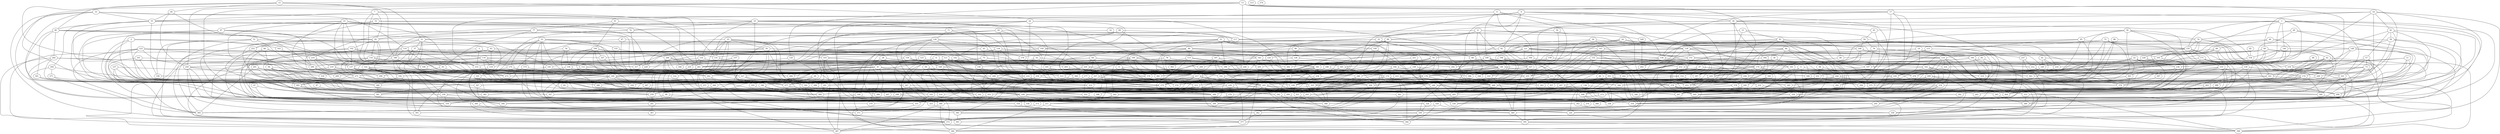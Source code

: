 strict graph "gnp_random_graph(400,0.015)" {
0;
1;
2;
3;
4;
5;
6;
7;
8;
9;
10;
11;
12;
13;
14;
15;
16;
17;
18;
19;
20;
21;
22;
23;
24;
25;
26;
27;
28;
29;
30;
31;
32;
33;
34;
35;
36;
37;
38;
39;
40;
41;
42;
43;
44;
45;
46;
47;
48;
49;
50;
51;
52;
53;
54;
55;
56;
57;
58;
59;
60;
61;
62;
63;
64;
65;
66;
67;
68;
69;
70;
71;
72;
73;
74;
75;
76;
77;
78;
79;
80;
81;
82;
83;
84;
85;
86;
87;
88;
89;
90;
91;
92;
93;
94;
95;
96;
97;
98;
99;
100;
101;
102;
103;
104;
105;
106;
107;
108;
109;
110;
111;
112;
113;
114;
115;
116;
117;
118;
119;
120;
121;
122;
123;
124;
125;
126;
127;
128;
129;
130;
131;
132;
133;
134;
135;
136;
137;
138;
139;
140;
141;
142;
143;
144;
145;
146;
147;
148;
149;
150;
151;
152;
153;
154;
155;
156;
157;
158;
159;
160;
161;
162;
163;
164;
165;
166;
167;
168;
169;
170;
171;
172;
173;
174;
175;
176;
177;
178;
179;
180;
181;
182;
183;
184;
185;
186;
187;
188;
189;
190;
191;
192;
193;
194;
195;
196;
197;
198;
199;
200;
201;
202;
203;
204;
205;
206;
207;
208;
209;
210;
211;
212;
213;
214;
215;
216;
217;
218;
219;
220;
221;
222;
223;
224;
225;
226;
227;
228;
229;
230;
231;
232;
233;
234;
235;
236;
237;
238;
239;
240;
241;
242;
243;
244;
245;
246;
247;
248;
249;
250;
251;
252;
253;
254;
255;
256;
257;
258;
259;
260;
261;
262;
263;
264;
265;
266;
267;
268;
269;
270;
271;
272;
273;
274;
275;
276;
277;
278;
279;
280;
281;
282;
283;
284;
285;
286;
287;
288;
289;
290;
291;
292;
293;
294;
295;
296;
297;
298;
299;
300;
301;
302;
303;
304;
305;
306;
307;
308;
309;
310;
311;
312;
313;
314;
315;
316;
317;
318;
319;
320;
321;
322;
323;
324;
325;
326;
327;
328;
329;
330;
331;
332;
333;
334;
335;
336;
337;
338;
339;
340;
341;
342;
343;
344;
345;
346;
347;
348;
349;
350;
351;
352;
353;
354;
355;
356;
357;
358;
359;
360;
361;
362;
363;
364;
365;
366;
367;
368;
369;
370;
371;
372;
373;
374;
375;
376;
377;
378;
379;
380;
381;
382;
383;
384;
385;
386;
387;
388;
389;
390;
391;
392;
393;
394;
395;
396;
397;
398;
399;
0 -- 164  [is_available=True, prob="1.0"];
0 -- 10  [is_available=True, prob="0.248368865638"];
0 -- 187  [is_available=True, prob="0.205084951767"];
0 -- 100  [is_available=True, prob="0.54336084888"];
0 -- 374  [is_available=True, prob="0.62032223634"];
1 -- 256  [is_available=True, prob="0.890610747917"];
1 -- 259  [is_available=True, prob="1.0"];
1 -- 68  [is_available=True, prob="0.768922203721"];
1 -- 105  [is_available=True, prob="0.965856417722"];
1 -- 140  [is_available=True, prob="0.775606117985"];
1 -- 45  [is_available=True, prob="0.863759264563"];
1 -- 333  [is_available=True, prob="0.476822558144"];
1 -- 372  [is_available=True, prob="1.0"];
1 -- 150  [is_available=True, prob="0.27615988848"];
1 -- 343  [is_available=True, prob="0.0748132329695"];
2 -- 304  [is_available=True, prob="0.297455506882"];
2 -- 137  [is_available=True, prob="0.317186551207"];
2 -- 258  [is_available=True, prob="0.361794589115"];
2 -- 163  [is_available=True, prob="0.210446957285"];
2 -- 307  [is_available=True, prob="0.411267875374"];
3 -- 384  [is_available=True, prob="1.0"];
3 -- 138  [is_available=True, prob="1.0"];
3 -- 131  [is_available=True, prob="0.930053970375"];
3 -- 133  [is_available=True, prob="1.0"];
4 -- 352  [is_available=True, prob="0.384677527367"];
4 -- 170  [is_available=True, prob="0.89102434057"];
4 -- 301  [is_available=True, prob="1.0"];
4 -- 239  [is_available=True, prob="0.898343346842"];
4 -- 310  [is_available=True, prob="0.847138764648"];
4 -- 253  [is_available=True, prob="1.0"];
5 -- 344  [is_available=True, prob="0.319814597264"];
5 -- 376  [is_available=True, prob="0.145707835206"];
5 -- 251  [is_available=True, prob="0.754707394191"];
5 -- 293  [is_available=True, prob="1.0"];
5 -- 367  [is_available=True, prob="0.0791315468059"];
6 -- 200  [is_available=True, prob="0.742911736253"];
6 -- 261  [is_available=True, prob="0.948503734242"];
7 -- 261  [is_available=True, prob="0.657277068729"];
7 -- 10  [is_available=True, prob="0.351024187173"];
7 -- 178  [is_available=True, prob="0.219210977689"];
7 -- 55  [is_available=True, prob="0.607512071203"];
7 -- 93  [is_available=True, prob="0.169578272441"];
7 -- 95  [is_available=True, prob="0.53763802806"];
8 -- 99  [is_available=True, prob="1.0"];
8 -- 131  [is_available=True, prob="0.388483414563"];
8 -- 227  [is_available=True, prob="0.970294051731"];
8 -- 169  [is_available=True, prob="0.534536358237"];
8 -- 80  [is_available=True, prob="0.362716489943"];
8 -- 146  [is_available=True, prob="0.85688512656"];
8 -- 35  [is_available=True, prob="0.274480043118"];
9 -- 225  [is_available=True, prob="0.550309553507"];
9 -- 133  [is_available=True, prob="0.75726377936"];
9 -- 336  [is_available=True, prob="0.221850084765"];
9 -- 178  [is_available=True, prob="0.82576782293"];
9 -- 282  [is_available=True, prob="1.0"];
9 -- 92  [is_available=True, prob="0.62504393924"];
9 -- 30  [is_available=True, prob="0.192485481585"];
10 -- 256  [is_available=True, prob="0.281871449214"];
10 -- 70  [is_available=True, prob="0.110744731517"];
10 -- 135  [is_available=True, prob="0.449897975594"];
10 -- 210  [is_available=True, prob="1.0"];
10 -- 337  [is_available=True, prob="1.0"];
10 -- 178  [is_available=True, prob="0.714354046531"];
10 -- 248  [is_available=True, prob="1.0"];
11 -- 216  [is_available=True, prob="0.558636164829"];
11 -- 218  [is_available=True, prob="0.779264275514"];
11 -- 266  [is_available=True, prob="0.923693354305"];
11 -- 350  [is_available=True, prob="0.382846175519"];
11 -- 263  [is_available=True, prob="0.616164008891"];
12 -- 325  [is_available=True, prob="0.0384132032141"];
12 -- 262  [is_available=True, prob="0.0376155399688"];
12 -- 40  [is_available=True, prob="0.376957343379"];
12 -- 90  [is_available=True, prob="0.221676788159"];
12 -- 188  [is_available=True, prob="0.800848274957"];
12 -- 31  [is_available=True, prob="0.692207456445"];
13 -- 226  [is_available=True, prob="1.0"];
13 -- 363  [is_available=True, prob="0.25873510986"];
13 -- 258  [is_available=True, prob="1.0"];
13 -- 174  [is_available=True, prob="0.10731842651"];
13 -- 17  [is_available=True, prob="0.077095686075"];
13 -- 245  [is_available=True, prob="0.127583180894"];
13 -- 311  [is_available=True, prob="0.749581896601"];
13 -- 120  [is_available=True, prob="1.0"];
13 -- 250  [is_available=True, prob="0.277459951397"];
14 -- 260  [is_available=True, prob="0.0359097442422"];
14 -- 117  [is_available=True, prob="1.0"];
15 -- 283  [is_available=True, prob="0.510962671567"];
15 -- 81  [is_available=True, prob="0.907449052035"];
15 -- 138  [is_available=True, prob="0.494283482777"];
15 -- 187  [is_available=True, prob="0.380321062869"];
16 -- 172  [is_available=True, prob="0.236452607379"];
16 -- 179  [is_available=True, prob="0.000796220852675"];
16 -- 84  [is_available=True, prob="0.648816145016"];
16 -- 149  [is_available=True, prob="0.956416261553"];
16 -- 158  [is_available=True, prob="0.0638821879358"];
16 -- 255  [is_available=True, prob="0.150181252579"];
17 -- 289  [is_available=True, prob="0.775200013951"];
17 -- 353  [is_available=True, prob="0.472515305576"];
17 -- 107  [is_available=True, prob="0.0465577916768"];
17 -- 396  [is_available=True, prob="0.772437794465"];
17 -- 321  [is_available=True, prob="0.398178525577"];
17 -- 55  [is_available=True, prob="0.5920525477"];
18 -- 384  [is_available=True, prob="0.435486081222"];
18 -- 324  [is_available=True, prob="1.0"];
18 -- 42  [is_available=True, prob="0.314111962395"];
18 -- 310  [is_available=True, prob="0.790789408308"];
18 -- 249  [is_available=True, prob="1.0"];
18 -- 60  [is_available=True, prob="1.0"];
18 -- 30  [is_available=True, prob="0.557378257875"];
19 -- 260  [is_available=True, prob="0.359651931443"];
19 -- 230  [is_available=True, prob="1.0"];
19 -- 262  [is_available=True, prob="1.0"];
19 -- 237  [is_available=True, prob="0.214602863572"];
19 -- 344  [is_available=True, prob="1.0"];
19 -- 124  [is_available=True, prob="0.660567888592"];
20 -- 139  [is_available=True, prob="0.0724566353697"];
20 -- 299  [is_available=True, prob="0.0943922206595"];
20 -- 387  [is_available=True, prob="0.0721152832061"];
20 -- 342  [is_available=True, prob="0.558034219489"];
20 -- 313  [is_available=True, prob="0.994461263578"];
20 -- 31  [is_available=True, prob="0.194641922419"];
21 -- 320  [is_available=True, prob="1.0"];
21 -- 289  [is_available=True, prob="0.356452692787"];
21 -- 104  [is_available=True, prob="0.542510419867"];
21 -- 109  [is_available=True, prob="0.632029636485"];
21 -- 242  [is_available=True, prob="0.543623125089"];
21 -- 248  [is_available=True, prob="0.460955976131"];
21 -- 189  [is_available=True, prob="1.0"];
22 -- 352  [is_available=True, prob="0.24252083298"];
22 -- 129  [is_available=True, prob="0.481219325014"];
22 -- 304  [is_available=True, prob="1.0"];
22 -- 307  [is_available=True, prob="0.749673523422"];
22 -- 343  [is_available=True, prob="0.984201949808"];
22 -- 222  [is_available=True, prob="0.312794553131"];
23 -- 133  [is_available=True, prob="0.971401667639"];
23 -- 97  [is_available=True, prob="0.0522513250836"];
23 -- 299  [is_available=True, prob="0.529652570264"];
23 -- 229  [is_available=True, prob="0.377025210955"];
23 -- 137  [is_available=True, prob="0.551339010538"];
23 -- 235  [is_available=True, prob="0.68308121576"];
23 -- 332  [is_available=True, prob="0.76757010163"];
23 -- 269  [is_available=True, prob="1.0"];
23 -- 223  [is_available=True, prob="0.563277102647"];
24 -- 387  [is_available=True, prob="0.038832407336"];
24 -- 70  [is_available=True, prob="0.525234604635"];
24 -- 138  [is_available=True, prob="1.0"];
24 -- 145  [is_available=True, prob="1.0"];
24 -- 308  [is_available=True, prob="0.637553038793"];
24 -- 311  [is_available=True, prob="0.853242012192"];
24 -- 154  [is_available=True, prob="0.222339388048"];
25 -- 98  [is_available=True, prob="0.653140827807"];
25 -- 131  [is_available=True, prob="0.772975845302"];
25 -- 229  [is_available=True, prob="0.614735427597"];
25 -- 39  [is_available=True, prob="0.735612432905"];
25 -- 395  [is_available=True, prob="0.936111817266"];
25 -- 291  [is_available=True, prob="0.747311103469"];
25 -- 278  [is_available=True, prob="1.0"];
25 -- 281  [is_available=True, prob="0.813506076883"];
25 -- 159  [is_available=True, prob="1.0"];
26 -- 356  [is_available=True, prob="1.0"];
26 -- 218  [is_available=True, prob="1.0"];
26 -- 92  [is_available=True, prob="0.343774601117"];
26 -- 255  [is_available=True, prob="0.905389954326"];
27 -- 363  [is_available=True, prob="0.57140687153"];
27 -- 316  [is_available=True, prob="1.0"];
27 -- 253  [is_available=True, prob="0.62673188167"];
27 -- 270  [is_available=True, prob="0.666868646103"];
27 -- 325  [is_available=True, prob="0.389570340033"];
28 -- 379  [is_available=True, prob="0.0208817738006"];
28 -- 41  [is_available=True, prob="0.116802011338"];
28 -- 315  [is_available=True, prob="0.687821751157"];
28 -- 358  [is_available=True, prob="0.733255363666"];
29 -- 328  [is_available=True, prob="0.306620078771"];
29 -- 193  [is_available=True, prob="0.191675692502"];
29 -- 186  [is_available=True, prob="1.0"];
29 -- 306  [is_available=True, prob="0.514155974872"];
30 -- 225  [is_available=True, prob="0.118267681757"];
30 -- 226  [is_available=True, prob="1.0"];
30 -- 395  [is_available=True, prob="0.832723783811"];
30 -- 45  [is_available=True, prob="0.00693934927875"];
30 -- 184  [is_available=True, prob="1.0"];
30 -- 223  [is_available=True, prob="0.349011795343"];
31 -- 192  [is_available=True, prob="0.345690431414"];
31 -- 320  [is_available=True, prob="0.450894310771"];
31 -- 37  [is_available=True, prob="1.0"];
31 -- 326  [is_available=True, prob="1.0"];
31 -- 268  [is_available=True, prob="0.734982558845"];
31 -- 252  [is_available=True, prob="0.207756288921"];
31 -- 357  [is_available=True, prob="1.0"];
32 -- 145  [is_available=True, prob="1.0"];
32 -- 266  [is_available=True, prob="0.753134919087"];
32 -- 267  [is_available=True, prob="0.556938752283"];
32 -- 189  [is_available=True, prob="0.918866345037"];
32 -- 317  [is_available=True, prob="1.0"];
33 -- 131  [is_available=True, prob="0.896302123067"];
33 -- 110  [is_available=True, prob="0.309003024552"];
33 -- 305  [is_available=True, prob="0.313591162177"];
33 -- 372  [is_available=True, prob="1.0"];
33 -- 55  [is_available=True, prob="1.0"];
33 -- 381  [is_available=True, prob="1.0"];
34 -- 280  [is_available=True, prob="0.359829866467"];
34 -- 105  [is_available=True, prob="0.959500294416"];
34 -- 130  [is_available=True, prob="1.0"];
34 -- 331  [is_available=True, prob="1.0"];
34 -- 181  [is_available=True, prob="0.650635532847"];
35 -- 336  [is_available=True, prob="1.0"];
35 -- 292  [is_available=True, prob="0.480968862595"];
35 -- 107  [is_available=True, prob="1.0"];
35 -- 112  [is_available=True, prob="0.043494962884"];
35 -- 119  [is_available=True, prob="0.371829587262"];
35 -- 317  [is_available=True, prob="0.583774733004"];
36 -- 200  [is_available=True, prob="0.567867442757"];
36 -- 342  [is_available=True, prob="0.350558663075"];
37 -- 323  [is_available=True, prob="0.6111044618"];
37 -- 339  [is_available=True, prob="0.671495359177"];
37 -- 118  [is_available=True, prob="1.0"];
37 -- 314  [is_available=True, prob="0.284959760897"];
37 -- 124  [is_available=True, prob="0.888396289695"];
38 -- 282  [is_available=True, prob="0.879099633655"];
38 -- 338  [is_available=True, prob="0.662844848585"];
38 -- 231  [is_available=True, prob="1.0"];
39 -- 229  [is_available=True, prob="0.945377409666"];
39 -- 231  [is_available=True, prob="0.538437528543"];
39 -- 327  [is_available=True, prob="0.544957902631"];
39 -- 206  [is_available=True, prob="0.0136213308536"];
39 -- 182  [is_available=True, prob="0.534858043678"];
39 -- 254  [is_available=True, prob="1.0"];
40 -- 296  [is_available=True, prob="1.0"];
40 -- 250  [is_available=True, prob="1.0"];
40 -- 55  [is_available=True, prob="0.104242079068"];
41 -- 386  [is_available=True, prob="0.0459223592087"];
41 -- 196  [is_available=True, prob="0.627951693552"];
41 -- 299  [is_available=True, prob="0.900722506237"];
41 -- 301  [is_available=True, prob="1.0"];
41 -- 302  [is_available=True, prob="0.520777646157"];
41 -- 342  [is_available=True, prob="1.0"];
41 -- 152  [is_available=True, prob="0.735802590997"];
42 -- 258  [is_available=True, prob="1.0"];
42 -- 266  [is_available=True, prob="0.861416387591"];
42 -- 180  [is_available=True, prob="0.172101438246"];
42 -- 375  [is_available=True, prob="1.0"];
42 -- 57  [is_available=True, prob="0.799500775917"];
42 -- 58  [is_available=True, prob="0.459888032536"];
43 -- 176  [is_available=True, prob="0.0888233698875"];
43 -- 137  [is_available=True, prob="0.0749615649529"];
43 -- 75  [is_available=True, prob="1.0"];
44 -- 136  [is_available=True, prob="1.0"];
44 -- 338  [is_available=True, prob="1.0"];
45 -- 280  [is_available=True, prob="0.89297387589"];
45 -- 54  [is_available=True, prob="0.0934646055925"];
46 -- 89  [is_available=True, prob="1.0"];
46 -- 369  [is_available=True, prob="0.47553316723"];
46 -- 270  [is_available=True, prob="0.767046384863"];
46 -- 143  [is_available=True, prob="1.0"];
47 -- 306  [is_available=True, prob="1.0"];
47 -- 381  [is_available=True, prob="0.364359796398"];
48 -- 241  [is_available=True, prob="0.526204129523"];
48 -- 218  [is_available=True, prob="0.575593893474"];
49 -- 272  [is_available=True, prob="0.976728063497"];
49 -- 312  [is_available=True, prob="1.0"];
49 -- 74  [is_available=True, prob="1.0"];
49 -- 364  [is_available=True, prob="0.849573897119"];
50 -- 256  [is_available=True, prob="0.742916234797"];
50 -- 289  [is_available=True, prob="0.868806478835"];
50 -- 388  [is_available=True, prob="0.919237122578"];
50 -- 172  [is_available=True, prob="0.0991884033282"];
50 -- 335  [is_available=True, prob="0.895860979744"];
50 -- 314  [is_available=True, prob="0.0211907980405"];
50 -- 223  [is_available=True, prob="0.864862090473"];
51 -- 196  [is_available=True, prob="0.42283273135"];
51 -- 296  [is_available=True, prob="0.952480069839"];
51 -- 393  [is_available=True, prob="0.569645630272"];
51 -- 88  [is_available=True, prob="0.561179196203"];
51 -- 377  [is_available=True, prob="0.465602733696"];
51 -- 63  [is_available=True, prob="1.0"];
52 -- 176  [is_available=True, prob="0.285595017771"];
52 -- 252  [is_available=True, prob="0.249389186819"];
52 -- 285  [is_available=True, prob="0.300189801037"];
52 -- 70  [is_available=True, prob="0.811402155883"];
53 -- 324  [is_available=True, prob="1.0"];
53 -- 328  [is_available=True, prob="0.119655371305"];
53 -- 170  [is_available=True, prob="0.169329280321"];
53 -- 173  [is_available=True, prob="0.877786113764"];
53 -- 207  [is_available=True, prob="1.0"];
53 -- 175  [is_available=True, prob="0.291832468512"];
53 -- 79  [is_available=True, prob="0.429067782771"];
53 -- 119  [is_available=True, prob="0.294736408585"];
53 -- 155  [is_available=True, prob="0.0504000713381"];
53 -- 220  [is_available=True, prob="0.755368602014"];
54 -- 128  [is_available=True, prob="1.0"];
54 -- 76  [is_available=True, prob="0.20749590045"];
54 -- 108  [is_available=True, prob="0.597299168313"];
54 -- 121  [is_available=True, prob="0.301954417471"];
54 -- 364  [is_available=True, prob="1.0"];
55 -- 291  [is_available=True, prob="0.55791737003"];
55 -- 68  [is_available=True, prob="0.256625281469"];
55 -- 261  [is_available=True, prob="0.0206514073328"];
55 -- 204  [is_available=True, prob="1.0"];
55 -- 196  [is_available=True, prob="0.670990116713"];
55 -- 90  [is_available=True, prob="0.318939996644"];
56 -- 160  [is_available=True, prob="0.968399892867"];
56 -- 65  [is_available=True, prob="0.184062011071"];
56 -- 74  [is_available=True, prob="0.0732044398769"];
56 -- 303  [is_available=True, prob="1.0"];
56 -- 153  [is_available=True, prob="0.654522081757"];
56 -- 348  [is_available=True, prob="0.338417280301"];
56 -- 223  [is_available=True, prob="0.665729157044"];
57 -- 321  [is_available=True, prob="1.0"];
57 -- 231  [is_available=True, prob="1.0"];
57 -- 73  [is_available=True, prob="1.0"];
57 -- 174  [is_available=True, prob="0.495429744125"];
57 -- 381  [is_available=True, prob="0.858367282672"];
58 -- 161  [is_available=True, prob="0.523217066683"];
58 -- 343  [is_available=True, prob="0.613065698179"];
58 -- 333  [is_available=True, prob="0.470511259539"];
58 -- 148  [is_available=True, prob="0.976683679345"];
58 -- 375  [is_available=True, prob="0.110921340892"];
59 -- 356  [is_available=True, prob="0.451249792973"];
59 -- 117  [is_available=True, prob="0.0239727769222"];
59 -- 310  [is_available=True, prob="0.428112083284"];
60 -- 176  [is_available=True, prob="0.664886002278"];
60 -- 291  [is_available=True, prob="0.430936349721"];
60 -- 80  [is_available=True, prob="0.141671304375"];
60 -- 273  [is_available=True, prob="1.0"];
60 -- 149  [is_available=True, prob="0.205977992049"];
60 -- 151  [is_available=True, prob="0.679414097724"];
60 -- 376  [is_available=True, prob="0.451369947742"];
60 -- 62  [is_available=True, prob="0.162715442044"];
61 -- 106  [is_available=True, prob="1.0"];
61 -- 156  [is_available=True, prob="0.93413156473"];
61 -- 77  [is_available=True, prob="0.250045393519"];
62 -- 326  [is_available=True, prob="0.0574605812574"];
62 -- 236  [is_available=True, prob="0.180394229523"];
62 -- 368  [is_available=True, prob="0.0204356117493"];
62 -- 146  [is_available=True, prob="0.424965439926"];
62 -- 245  [is_available=True, prob="0.982639659413"];
62 -- 344  [is_available=True, prob="0.158021391321"];
62 -- 185  [is_available=True, prob="0.0948828195344"];
63 -- 128  [is_available=True, prob="0.382760627397"];
63 -- 195  [is_available=True, prob="0.056453623122"];
63 -- 292  [is_available=True, prob="0.96788427581"];
63 -- 359  [is_available=True, prob="0.0820099726666"];
63 -- 116  [is_available=True, prob="0.546290340673"];
63 -- 119  [is_available=True, prob="1.0"];
64 -- 226  [is_available=True, prob="0.355601104711"];
64 -- 323  [is_available=True, prob="0.662638829702"];
64 -- 262  [is_available=True, prob="0.059423376351"];
64 -- 275  [is_available=True, prob="1.0"];
64 -- 214  [is_available=True, prob="0.390221445548"];
64 -- 220  [is_available=True, prob="0.628343279612"];
64 -- 381  [is_available=True, prob="0.746958298409"];
65 -- 225  [is_available=True, prob="0.568616036593"];
65 -- 138  [is_available=True, prob="1.0"];
65 -- 363  [is_available=True, prob="0.195402564278"];
65 -- 88  [is_available=True, prob="0.173155073113"];
65 -- 150  [is_available=True, prob="0.851148489815"];
65 -- 185  [is_available=True, prob="1.0"];
66 -- 138  [is_available=True, prob="0.498321235749"];
66 -- 366  [is_available=True, prob="0.39211586986"];
66 -- 172  [is_available=True, prob="0.0585661791763"];
66 -- 258  [is_available=True, prob="1.0"];
66 -- 94  [is_available=True, prob="0.892359895168"];
67 -- 104  [is_available=True, prob="1.0"];
67 -- 380  [is_available=True, prob="0.122964816388"];
67 -- 301  [is_available=True, prob="0.54649079779"];
68 -- 227  [is_available=True, prob="1.0"];
68 -- 361  [is_available=True, prob="0.980348578913"];
68 -- 278  [is_available=True, prob="0.484230926239"];
68 -- 283  [is_available=True, prob="1.0"];
69 -- 277  [is_available=True, prob="0.969446830527"];
69 -- 117  [is_available=True, prob="0.191964652999"];
69 -- 78  [is_available=True, prob="1.0"];
69 -- 142  [is_available=True, prob="0.270469258326"];
70 -- 95  [is_available=True, prob="0.292217107671"];
70 -- 317  [is_available=True, prob="0.454740765447"];
70 -- 191  [is_available=True, prob="0.934004135037"];
71 -- 355  [is_available=True, prob="0.406085514929"];
71 -- 259  [is_available=True, prob="0.932961876856"];
71 -- 126  [is_available=True, prob="0.20815389017"];
71 -- 279  [is_available=True, prob="0.853843871016"];
72 -- 139  [is_available=True, prob="0.844873319882"];
72 -- 190  [is_available=True, prob="0.210096122884"];
72 -- 254  [is_available=True, prob="1.0"];
72 -- 344  [is_available=True, prob="0.861789695014"];
72 -- 399  [is_available=True, prob="0.741636710735"];
72 -- 349  [is_available=True, prob="0.728491682175"];
72 -- 350  [is_available=True, prob="0.488106148708"];
73 -- 362  [is_available=True, prob="0.953543770168"];
73 -- 301  [is_available=True, prob="0.692095099575"];
73 -- 334  [is_available=True, prob="0.755977966095"];
73 -- 242  [is_available=True, prob="1.0"];
73 -- 244  [is_available=True, prob="1.0"];
73 -- 284  [is_available=True, prob="0.336938202778"];
74 -- 388  [is_available=True, prob="0.162916799509"];
74 -- 358  [is_available=True, prob="0.42082017003"];
74 -- 105  [is_available=True, prob="0.784413824598"];
74 -- 79  [is_available=True, prob="0.773845785824"];
74 -- 150  [is_available=True, prob="1.0"];
74 -- 247  [is_available=True, prob="0.503279857381"];
75 -- 384  [is_available=True, prob="0.986519108575"];
75 -- 258  [is_available=True, prob="0.187747662478"];
75 -- 212  [is_available=True, prob="0.240173743789"];
75 -- 218  [is_available=True, prob="0.813018111374"];
75 -- 156  [is_available=True, prob="0.0543382207122"];
76 -- 393  [is_available=True, prob="0.724127082692"];
76 -- 195  [is_available=True, prob="0.960000553501"];
76 -- 197  [is_available=True, prob="0.00464887069116"];
76 -- 327  [is_available=True, prob="0.858878925626"];
77 -- 197  [is_available=True, prob="0.422840349915"];
77 -- 93  [is_available=True, prob="0.160193852577"];
77 -- 95  [is_available=True, prob="0.587558967791"];
77 -- 188  [is_available=True, prob="0.813802855673"];
77 -- 255  [is_available=True, prob="0.0516662596778"];
78 -- 292  [is_available=True, prob="0.647685338072"];
78 -- 270  [is_available=True, prob="0.631019836203"];
78 -- 391  [is_available=True, prob="0.0211663123255"];
79 -- 194  [is_available=True, prob="0.834475706323"];
79 -- 145  [is_available=True, prob="0.544027841558"];
79 -- 178  [is_available=True, prob="1.0"];
79 -- 281  [is_available=True, prob="0.342812128887"];
79 -- 283  [is_available=True, prob="1.0"];
79 -- 156  [is_available=True, prob="0.949232209709"];
80 -- 166  [is_available=True, prob="0.466714574495"];
81 -- 292  [is_available=True, prob="1.0"];
81 -- 390  [is_available=True, prob="1.0"];
81 -- 294  [is_available=True, prob="0.989366108117"];
81 -- 202  [is_available=True, prob="0.322713823183"];
81 -- 108  [is_available=True, prob="0.133251738636"];
81 -- 336  [is_available=True, prob="0.799503393489"];
81 -- 178  [is_available=True, prob="1.0"];
81 -- 244  [is_available=True, prob="1.0"];
81 -- 216  [is_available=True, prob="0.748795229387"];
82 -- 154  [is_available=True, prob="0.337287753008"];
83 -- 298  [is_available=True, prob="0.359837327517"];
84 -- 359  [is_available=True, prob="0.0278328210987"];
84 -- 138  [is_available=True, prob="0.886995988551"];
84 -- 395  [is_available=True, prob="1.0"];
84 -- 179  [is_available=True, prob="0.53662542125"];
84 -- 375  [is_available=True, prob="1.0"];
84 -- 378  [is_available=True, prob="1.0"];
85 -- 208  [is_available=True, prob="0.0800945489918"];
85 -- 212  [is_available=True, prob="0.227249041957"];
85 -- 358  [is_available=True, prob="1.0"];
85 -- 246  [is_available=True, prob="1.0"];
86 -- 240  [is_available=True, prob="1.0"];
86 -- 378  [is_available=True, prob="0.0483480448144"];
86 -- 148  [is_available=True, prob="0.77028000495"];
87 -- 382  [is_available=True, prob="0.197593753825"];
88 -- 194  [is_available=True, prob="0.434708850693"];
88 -- 170  [is_available=True, prob="1.0"];
88 -- 304  [is_available=True, prob="0.214142332759"];
88 -- 240  [is_available=True, prob="0.700553130069"];
88 -- 113  [is_available=True, prob="1.0"];
89 -- 288  [is_available=True, prob="0.746403944348"];
89 -- 354  [is_available=True, prob="0.0879266026977"];
89 -- 389  [is_available=True, prob="1.0"];
89 -- 114  [is_available=True, prob="0.720433086135"];
89 -- 312  [is_available=True, prob="0.315505702393"];
90 -- 160  [is_available=True, prob="0.359460171302"];
90 -- 264  [is_available=True, prob="0.372407614498"];
90 -- 141  [is_available=True, prob="1.0"];
90 -- 242  [is_available=True, prob="0.111356273923"];
90 -- 341  [is_available=True, prob="0.452834348865"];
90 -- 95  [is_available=True, prob="0.771577835417"];
91 -- 160  [is_available=True, prob="0.630158502354"];
91 -- 216  [is_available=True, prob="0.871865915126"];
91 -- 149  [is_available=True, prob="0.852386448599"];
91 -- 343  [is_available=True, prob="0.56679650862"];
92 -- 131  [is_available=True, prob="0.726811774192"];
92 -- 330  [is_available=True, prob="0.207361170018"];
92 -- 211  [is_available=True, prob="1.0"];
93 -- 381  [is_available=True, prob="0.00797999192011"];
93 -- 284  [is_available=True, prob="0.881934121699"];
93 -- 302  [is_available=True, prob="0.0254415816269"];
94 -- 257  [is_available=True, prob="0.362784724047"];
94 -- 328  [is_available=True, prob="1.0"];
94 -- 386  [is_available=True, prob="0.154776250854"];
94 -- 280  [is_available=True, prob="0.0128637702138"];
94 -- 347  [is_available=True, prob="0.399927090305"];
94 -- 222  [is_available=True, prob="0.714374390508"];
95 -- 257  [is_available=True, prob="0.107155363976"];
95 -- 102  [is_available=True, prob="0.656699648175"];
95 -- 307  [is_available=True, prob="0.628142251989"];
95 -- 275  [is_available=True, prob="1.0"];
95 -- 116  [is_available=True, prob="0.981989005184"];
95 -- 281  [is_available=True, prob="0.177872827048"];
96 -- 128  [is_available=True, prob="0.509559284818"];
96 -- 289  [is_available=True, prob="1.0"];
96 -- 167  [is_available=True, prob="1.0"];
96 -- 268  [is_available=True, prob="0.886389778023"];
96 -- 103  [is_available=True, prob="0.29673511876"];
97 -- 288  [is_available=True, prob="0.0402343697939"];
97 -- 199  [is_available=True, prob="0.355305740522"];
97 -- 296  [is_available=True, prob="1.0"];
97 -- 117  [is_available=True, prob="0.156358872075"];
97 -- 316  [is_available=True, prob="0.202477772765"];
97 -- 382  [is_available=True, prob="0.870507238171"];
98 -- 330  [is_available=True, prob="1.0"];
98 -- 359  [is_available=True, prob="0.480453434767"];
99 -- 259  [is_available=True, prob="0.522115793364"];
99 -- 262  [is_available=True, prob="1.0"];
99 -- 234  [is_available=True, prob="1.0"];
99 -- 331  [is_available=True, prob="0.42300883877"];
99 -- 109  [is_available=True, prob="0.0788184353488"];
99 -- 110  [is_available=True, prob="0.559000454575"];
99 -- 114  [is_available=True, prob="0.301787023749"];
99 -- 298  [is_available=True, prob="1.0"];
100 -- 227  [is_available=True, prob="0.564603084847"];
100 -- 294  [is_available=True, prob="1.0"];
100 -- 296  [is_available=True, prob="1.0"];
100 -- 137  [is_available=True, prob="0.824002405366"];
100 -- 299  [is_available=True, prob="0.215626786636"];
100 -- 308  [is_available=True, prob="1.0"];
100 -- 310  [is_available=True, prob="0.908050658911"];
101 -- 112  [is_available=True, prob="0.720900635644"];
101 -- 304  [is_available=True, prob="0.32886131464"];
101 -- 382  [is_available=True, prob="0.331125932796"];
102 -- 384  [is_available=True, prob="0.428204689142"];
102 -- 293  [is_available=True, prob="0.0948094218056"];
102 -- 103  [is_available=True, prob="0.31089390216"];
102 -- 137  [is_available=True, prob="1.0"];
102 -- 188  [is_available=True, prob="0.666305461488"];
103 -- 168  [is_available=True, prob="0.604323954982"];
103 -- 300  [is_available=True, prob="0.199846673278"];
103 -- 335  [is_available=True, prob="0.777722743455"];
103 -- 182  [is_available=True, prob="0.288193292443"];
103 -- 399  [is_available=True, prob="0.598080229529"];
104 -- 143  [is_available=True, prob="0.00794488780772"];
104 -- 144  [is_available=True, prob="0.267573743162"];
104 -- 180  [is_available=True, prob="0.224081670196"];
104 -- 319  [is_available=True, prob="0.16477675353"];
105 -- 224  [is_available=True, prob="1.0"];
105 -- 282  [is_available=True, prob="0.0822412175045"];
106 -- 368  [is_available=True, prob="0.443062094785"];
106 -- 130  [is_available=True, prob="0.984462977037"];
106 -- 167  [is_available=True, prob="0.0741773392643"];
106 -- 268  [is_available=True, prob="0.848068760382"];
106 -- 111  [is_available=True, prob="1.0"];
106 -- 336  [is_available=True, prob="0.288547409102"];
106 -- 242  [is_available=True, prob="1.0"];
106 -- 346  [is_available=True, prob="1.0"];
107 -- 242  [is_available=True, prob="0.0586641596235"];
107 -- 268  [is_available=True, prob="1.0"];
107 -- 151  [is_available=True, prob="0.40389818915"];
108 -- 256  [is_available=True, prob="1.0"];
108 -- 259  [is_available=True, prob="0.845986723664"];
108 -- 395  [is_available=True, prob="0.658768365772"];
108 -- 114  [is_available=True, prob="0.966415525844"];
108 -- 183  [is_available=True, prob="0.0830623551168"];
109 -- 295  [is_available=True, prob="1.0"];
109 -- 207  [is_available=True, prob="0.864780361894"];
109 -- 111  [is_available=True, prob="1.0"];
110 -- 133  [is_available=True, prob="0.950254420444"];
110 -- 323  [is_available=True, prob="0.475313374078"];
110 -- 180  [is_available=True, prob="1.0"];
110 -- 379  [is_available=True, prob="1.0"];
110 -- 188  [is_available=True, prob="0.083837046464"];
110 -- 190  [is_available=True, prob="0.736936654232"];
110 -- 383  [is_available=True, prob="0.157610114632"];
111 -- 161  [is_available=True, prob="0.285338709591"];
111 -- 261  [is_available=True, prob="1.0"];
111 -- 166  [is_available=True, prob="0.691152766755"];
111 -- 397  [is_available=True, prob="1.0"];
111 -- 375  [is_available=True, prob="1.0"];
111 -- 284  [is_available=True, prob="1.0"];
112 -- 302  [is_available=True, prob="0.346221247676"];
112 -- 208  [is_available=True, prob="0.00747313839523"];
112 -- 338  [is_available=True, prob="0.186378640376"];
112 -- 187  [is_available=True, prob="0.300458385402"];
113 -- 289  [is_available=True, prob="1.0"];
113 -- 141  [is_available=True, prob="1.0"];
113 -- 174  [is_available=True, prob="1.0"];
113 -- 365  [is_available=True, prob="0.171022489486"];
113 -- 146  [is_available=True, prob="1.0"];
113 -- 310  [is_available=True, prob="0.382591458578"];
113 -- 351  [is_available=True, prob="0.137184965276"];
114 -- 224  [is_available=True, prob="0.264043695038"];
114 -- 161  [is_available=True, prob="0.831168566873"];
114 -- 258  [is_available=True, prob="0.755479468457"];
114 -- 293  [is_available=True, prob="0.652530926688"];
114 -- 263  [is_available=True, prob="0.779521272141"];
114 -- 399  [is_available=True, prob="0.0265907608745"];
114 -- 254  [is_available=True, prob="0.494275765657"];
115 -- 152  [is_available=True, prob="0.607597647901"];
115 -- 184  [is_available=True, prob="1.0"];
115 -- 376  [is_available=True, prob="0.184506126891"];
116 -- 386  [is_available=True, prob="0.499225063986"];
116 -- 211  [is_available=True, prob="0.914370565419"];
116 -- 372  [is_available=True, prob="0.238017287793"];
116 -- 312  [is_available=True, prob="0.280185768591"];
116 -- 219  [is_available=True, prob="0.394018153334"];
117 -- 150  [is_available=True, prob="0.621680591377"];
117 -- 344  [is_available=True, prob="0.923387510486"];
117 -- 121  [is_available=True, prob="0.414913301136"];
118 -- 258  [is_available=True, prob="0.3446598698"];
118 -- 119  [is_available=True, prob="0.335447418559"];
118 -- 175  [is_available=True, prob="0.775456865762"];
118 -- 247  [is_available=True, prob="0.51527372214"];
118 -- 313  [is_available=True, prob="0.758589607983"];
118 -- 399  [is_available=True, prob="0.899927893739"];
118 -- 317  [is_available=True, prob="1.0"];
119 -- 318  [is_available=True, prob="1.0"];
120 -- 372  [is_available=True, prob="1.0"];
120 -- 261  [is_available=True, prob="0.242477886095"];
121 -- 328  [is_available=True, prob="0.951350111192"];
121 -- 170  [is_available=True, prob="0.0175477042024"];
121 -- 331  [is_available=True, prob="1.0"];
121 -- 364  [is_available=True, prob="0.0829750202116"];
121 -- 143  [is_available=True, prob="0.230791860582"];
121 -- 305  [is_available=True, prob="0.261378891504"];
121 -- 179  [is_available=True, prob="1.0"];
121 -- 308  [is_available=True, prob="1.0"];
122 -- 192  [is_available=True, prob="0.0184821865678"];
122 -- 355  [is_available=True, prob="0.555320366213"];
122 -- 391  [is_available=True, prob="0.812005413591"];
122 -- 273  [is_available=True, prob="0.112152541191"];
122 -- 372  [is_available=True, prob="0.700240964672"];
122 -- 347  [is_available=True, prob="0.601386935139"];
123 -- 385  [is_available=True, prob="0.554617170817"];
123 -- 167  [is_available=True, prob="0.584819242655"];
123 -- 328  [is_available=True, prob="0.908729457217"];
123 -- 267  [is_available=True, prob="0.422017226928"];
123 -- 143  [is_available=True, prob="0.870189888618"];
123 -- 383  [is_available=True, prob="1.0"];
123 -- 318  [is_available=True, prob="1.0"];
123 -- 255  [is_available=True, prob="0.013890650232"];
124 -- 344  [is_available=True, prob="0.747813087951"];
124 -- 185  [is_available=True, prob="0.761863927741"];
124 -- 133  [is_available=True, prob="0.939593265745"];
125 -- 347  [is_available=True, prob="0.74675954817"];
125 -- 235  [is_available=True, prob="1.0"];
126 -- 322  [is_available=True, prob="0.400176907792"];
126 -- 134  [is_available=True, prob="0.539301901846"];
126 -- 168  [is_available=True, prob="1.0"];
126 -- 156  [is_available=True, prob="0.355094839775"];
126 -- 335  [is_available=True, prob="0.722717301638"];
126 -- 343  [is_available=True, prob="0.330825852351"];
126 -- 220  [is_available=True, prob="0.514066762287"];
127 -- 275  [is_available=True, prob="0.577415836036"];
127 -- 267  [is_available=True, prob="0.345128561354"];
127 -- 308  [is_available=True, prob="1.0"];
127 -- 383  [is_available=True, prob="0.043353769955"];
128 -- 130  [is_available=True, prob="1.0"];
128 -- 327  [is_available=True, prob="0.110922787024"];
128 -- 248  [is_available=True, prob="1.0"];
129 -- 290  [is_available=True, prob="0.0274685378757"];
129 -- 389  [is_available=True, prob="0.783072144748"];
129 -- 392  [is_available=True, prob="1.0"];
129 -- 399  [is_available=True, prob="0.611207298923"];
129 -- 249  [is_available=True, prob="1.0"];
130 -- 391  [is_available=True, prob="1.0"];
130 -- 178  [is_available=True, prob="0.425853351544"];
130 -- 280  [is_available=True, prob="1.0"];
131 -- 258  [is_available=True, prob="0.180845617799"];
131 -- 203  [is_available=True, prob="0.521846704825"];
131 -- 366  [is_available=True, prob="0.950711654054"];
132 -- 256  [is_available=True, prob="0.238305105876"];
132 -- 289  [is_available=True, prob="0.363479323247"];
132 -- 187  [is_available=True, prob="0.586355481414"];
132 -- 181  [is_available=True, prob="1.0"];
132 -- 211  [is_available=True, prob="0.40454213848"];
133 -- 327  [is_available=True, prob="0.733592290698"];
133 -- 191  [is_available=True, prob="0.704061456242"];
134 -- 205  [is_available=True, prob="0.852067036169"];
134 -- 371  [is_available=True, prob="1.0"];
134 -- 374  [is_available=True, prob="0.500850936232"];
134 -- 151  [is_available=True, prob="1.0"];
134 -- 248  [is_available=True, prob="1.0"];
134 -- 378  [is_available=True, prob="0.733496411101"];
135 -- 224  [is_available=True, prob="0.732597363554"];
135 -- 259  [is_available=True, prob="0.548548002573"];
135 -- 261  [is_available=True, prob="0.934717023474"];
135 -- 199  [is_available=True, prob="0.663194211547"];
135 -- 235  [is_available=True, prob="0.496074776846"];
136 -- 293  [is_available=True, prob="1.0"];
136 -- 333  [is_available=True, prob="0.985090034468"];
137 -- 192  [is_available=True, prob="0.376667116814"];
137 -- 180  [is_available=True, prob="0.983933886731"];
137 -- 277  [is_available=True, prob="0.606610192366"];
138 -- 160  [is_available=True, prob="0.653229270582"];
138 -- 324  [is_available=True, prob="0.555414238061"];
138 -- 202  [is_available=True, prob="0.235032761964"];
138 -- 355  [is_available=True, prob="1.0"];
138 -- 183  [is_available=True, prob="0.812371299663"];
139 -- 161  [is_available=True, prob="0.624888775862"];
139 -- 324  [is_available=True, prob="1.0"];
139 -- 270  [is_available=True, prob="0.251468860333"];
139 -- 398  [is_available=True, prob="1.0"];
139 -- 151  [is_available=True, prob="0.210403067054"];
139 -- 189  [is_available=True, prob="0.439919977605"];
140 -- 168  [is_available=True, prob="1.0"];
140 -- 303  [is_available=True, prob="1.0"];
140 -- 241  [is_available=True, prob="0.644318549943"];
140 -- 178  [is_available=True, prob="0.310098162516"];
140 -- 154  [is_available=True, prob="0.508673750476"];
141 -- 208  [is_available=True, prob="0.198235915827"];
141 -- 369  [is_available=True, prob="0.845728197158"];
142 -- 288  [is_available=True, prob="1.0"];
142 -- 353  [is_available=True, prob="0.778002463133"];
142 -- 236  [is_available=True, prob="1.0"];
142 -- 366  [is_available=True, prob="0.0522885657397"];
142 -- 382  [is_available=True, prob="0.403559587037"];
142 -- 165  [is_available=True, prob="0.3226794247"];
143 -- 205  [is_available=True, prob="0.0109217592076"];
143 -- 208  [is_available=True, prob="0.681591166091"];
143 -- 181  [is_available=True, prob="0.22865014003"];
143 -- 287  [is_available=True, prob="0.951429023098"];
144 -- 330  [is_available=True, prob="0.795640560521"];
144 -- 383  [is_available=True, prob="0.59429814015"];
145 -- 259  [is_available=True, prob="0.937698148453"];
145 -- 331  [is_available=True, prob="0.771661588806"];
145 -- 398  [is_available=True, prob="0.561220285014"];
146 -- 160  [is_available=True, prob="0.220851531364"];
146 -- 290  [is_available=True, prob="0.428503791402"];
146 -- 326  [is_available=True, prob="0.758164397145"];
146 -- 241  [is_available=True, prob="0.5330137982"];
146 -- 267  [is_available=True, prob="0.527007086783"];
146 -- 310  [is_available=True, prob="0.513992480689"];
146 -- 217  [is_available=True, prob="1.0"];
147 -- 226  [is_available=True, prob="0.871320071024"];
147 -- 331  [is_available=True, prob="0.482748775963"];
147 -- 300  [is_available=True, prob="0.0750407488583"];
147 -- 245  [is_available=True, prob="1.0"];
147 -- 279  [is_available=True, prob="0.511305497873"];
147 -- 215  [is_available=True, prob="0.273949005655"];
148 -- 195  [is_available=True, prob="0.480550610061"];
148 -- 392  [is_available=True, prob="0.58270492642"];
148 -- 242  [is_available=True, prob="0.573754584326"];
148 -- 243  [is_available=True, prob="1.0"];
148 -- 255  [is_available=True, prob="1.0"];
149 -- 256  [is_available=True, prob="0.175478168007"];
150 -- 162  [is_available=True, prob="0.758695761618"];
150 -- 228  [is_available=True, prob="0.727331221256"];
150 -- 171  [is_available=True, prob="1.0"];
150 -- 321  [is_available=True, prob="0.625502474338"];
150 -- 348  [is_available=True, prob="0.0987230599885"];
150 -- 286  [is_available=True, prob="1.0"];
151 -- 162  [is_available=True, prob="0.162738735534"];
151 -- 205  [is_available=True, prob="1.0"];
151 -- 244  [is_available=True, prob="1.0"];
151 -- 278  [is_available=True, prob="0.802931558853"];
152 -- 339  [is_available=True, prob="0.1174084194"];
152 -- 282  [is_available=True, prob="1.0"];
152 -- 185  [is_available=True, prob="0.546704094834"];
153 -- 172  [is_available=True, prob="1.0"];
153 -- 268  [is_available=True, prob="1.0"];
153 -- 372  [is_available=True, prob="0.105644185216"];
153 -- 311  [is_available=True, prob="0.445313999205"];
153 -- 377  [is_available=True, prob="0.374192947037"];
153 -- 314  [is_available=True, prob="0.814505581831"];
154 -- 197  [is_available=True, prob="0.899598543537"];
155 -- 170  [is_available=True, prob="1.0"];
155 -- 206  [is_available=True, prob="0.803791579575"];
156 -- 272  [is_available=True, prob="0.558051233339"];
156 -- 208  [is_available=True, prob="0.767145436248"];
156 -- 373  [is_available=True, prob="0.597821553481"];
156 -- 374  [is_available=True, prob="0.51196801053"];
157 -- 393  [is_available=True, prob="1.0"];
157 -- 257  [is_available=True, prob="0.487417636477"];
157 -- 346  [is_available=True, prob="1.0"];
157 -- 229  [is_available=True, prob="0.940756894869"];
157 -- 289  [is_available=True, prob="0.997184460568"];
158 -- 296  [is_available=True, prob="0.358525696556"];
158 -- 170  [is_available=True, prob="0.902239468792"];
158 -- 179  [is_available=True, prob="0.248256942488"];
158 -- 223  [is_available=True, prob="0.380673112333"];
159 -- 250  [is_available=True, prob="0.97528127947"];
159 -- 259  [is_available=True, prob="0.421346687746"];
159 -- 244  [is_available=True, prob="0.956172469224"];
160 -- 376  [is_available=True, prob="1.0"];
161 -- 225  [is_available=True, prob="1.0"];
161 -- 388  [is_available=True, prob="1.0"];
161 -- 272  [is_available=True, prob="1.0"];
162 -- 230  [is_available=True, prob="0.0406917264306"];
162 -- 359  [is_available=True, prob="1.0"];
162 -- 330  [is_available=True, prob="1.0"];
162 -- 174  [is_available=True, prob="0.888359399807"];
162 -- 370  [is_available=True, prob="1.0"];
162 -- 255  [is_available=True, prob="1.0"];
163 -- 210  [is_available=True, prob="1.0"];
164 -- 348  [is_available=True, prob="0.188634511732"];
164 -- 165  [is_available=True, prob="0.935304686084"];
165 -- 170  [is_available=True, prob="0.679365038412"];
165 -- 362  [is_available=True, prob="1.0"];
165 -- 301  [is_available=True, prob="0.437676026211"];
166 -- 332  [is_available=True, prob="0.95562986261"];
166 -- 337  [is_available=True, prob="0.16020588291"];
166 -- 211  [is_available=True, prob="0.964558110432"];
166 -- 285  [is_available=True, prob="0.120285779138"];
167 -- 326  [is_available=True, prob="0.197458097917"];
168 -- 352  [is_available=True, prob="1.0"];
168 -- 180  [is_available=True, prob="0.216582141858"];
168 -- 217  [is_available=True, prob="0.00660999561027"];
168 -- 316  [is_available=True, prob="0.840481008831"];
169 -- 202  [is_available=True, prob="0.554295971075"];
170 -- 322  [is_available=True, prob="0.469518650887"];
171 -- 294  [is_available=True, prob="0.919365045751"];
171 -- 265  [is_available=True, prob="1.0"];
171 -- 266  [is_available=True, prob="0.341117757594"];
171 -- 241  [is_available=True, prob="0.690716634058"];
171 -- 179  [is_available=True, prob="0.810578735984"];
172 -- 353  [is_available=True, prob="0.791294416233"];
172 -- 298  [is_available=True, prob="0.94163222797"];
172 -- 246  [is_available=True, prob="0.901734837762"];
172 -- 247  [is_available=True, prob="1.0"];
172 -- 394  [is_available=True, prob="1.0"];
173 -- 273  [is_available=True, prob="0.393673331836"];
173 -- 388  [is_available=True, prob="0.0101254354577"];
173 -- 324  [is_available=True, prob="0.359878737685"];
173 -- 342  [is_available=True, prob="0.0132882131386"];
174 -- 278  [is_available=True, prob="0.787545953345"];
174 -- 294  [is_available=True, prob="0.182433533306"];
174 -- 263  [is_available=True, prob="0.689490724492"];
174 -- 364  [is_available=True, prob="0.465537471026"];
174 -- 340  [is_available=True, prob="0.0631398464992"];
174 -- 182  [is_available=True, prob="0.0375663226956"];
175 -- 304  [is_available=True, prob="0.561347280936"];
175 -- 273  [is_available=True, prob="0.989581191535"];
175 -- 306  [is_available=True, prob="0.616376876615"];
175 -- 371  [is_available=True, prob="0.372446035879"];
175 -- 180  [is_available=True, prob="0.703939809914"];
175 -- 214  [is_available=True, prob="0.195584159626"];
175 -- 343  [is_available=True, prob="0.3888432022"];
176 -- 248  [is_available=True, prob="0.445500290961"];
176 -- 223  [is_available=True, prob="0.547145437645"];
177 -- 344  [is_available=True, prob="1.0"];
177 -- 371  [is_available=True, prob="1.0"];
178 -- 397  [is_available=True, prob="1.0"];
178 -- 268  [is_available=True, prob="0.508680460824"];
178 -- 315  [is_available=True, prob="1.0"];
178 -- 298  [is_available=True, prob="0.18002301094"];
179 -- 305  [is_available=True, prob="0.951175778313"];
179 -- 273  [is_available=True, prob="0.49380273116"];
179 -- 338  [is_available=True, prob="1.0"];
179 -- 211  [is_available=True, prob="0.0201142537686"];
179 -- 253  [is_available=True, prob="0.404196491249"];
179 -- 351  [is_available=True, prob="0.624248959372"];
180 -- 328  [is_available=True, prob="0.221436781369"];
180 -- 352  [is_available=True, prob="0.471725906668"];
180 -- 260  [is_available=True, prob="0.0724533571158"];
180 -- 347  [is_available=True, prob="1.0"];
180 -- 298  [is_available=True, prob="0.802147444312"];
180 -- 287  [is_available=True, prob="0.060463734023"];
181 -- 192  [is_available=True, prob="0.179015401433"];
181 -- 233  [is_available=True, prob="1.0"];
181 -- 234  [is_available=True, prob="0.350662038637"];
181 -- 300  [is_available=True, prob="0.179702067763"];
181 -- 275  [is_available=True, prob="0.154499331918"];
181 -- 281  [is_available=True, prob="0.108484983849"];
181 -- 223  [is_available=True, prob="0.555482697483"];
182 -- 389  [is_available=True, prob="0.829015004791"];
182 -- 333  [is_available=True, prob="1.0"];
182 -- 334  [is_available=True, prob="0.755710881615"];
182 -- 242  [is_available=True, prob="0.867993715942"];
183 -- 385  [is_available=True, prob="0.272814238515"];
183 -- 232  [is_available=True, prob="1.0"];
183 -- 240  [is_available=True, prob="0.21374065916"];
183 -- 276  [is_available=True, prob="0.216487320708"];
184 -- 325  [is_available=True, prob="0.47357643231"];
184 -- 244  [is_available=True, prob="0.672951690451"];
184 -- 246  [is_available=True, prob="0.888951327524"];
184 -- 219  [is_available=True, prob="0.800341722503"];
186 -- 314  [is_available=True, prob="0.692740487539"];
186 -- 354  [is_available=True, prob="0.564722715503"];
186 -- 207  [is_available=True, prob="0.192668289783"];
187 -- 361  [is_available=True, prob="0.292493341727"];
188 -- 260  [is_available=True, prob="0.571101387014"];
188 -- 229  [is_available=True, prob="0.95454366705"];
188 -- 273  [is_available=True, prob="0.450079575736"];
188 -- 245  [is_available=True, prob="0.332463155074"];
188 -- 316  [is_available=True, prob="0.961390648339"];
189 -- 215  [is_available=True, prob="0.222550291183"];
189 -- 207  [is_available=True, prob="0.4943336334"];
190 -- 392  [is_available=True, prob="1.0"];
190 -- 261  [is_available=True, prob="0.201867387122"];
190 -- 233  [is_available=True, prob="0.19432350615"];
190 -- 205  [is_available=True, prob="0.482537627789"];
190 -- 328  [is_available=True, prob="0.385673282337"];
190 -- 216  [is_available=True, prob="1.0"];
190 -- 313  [is_available=True, prob="1.0"];
191 -- 291  [is_available=True, prob="0.426767286788"];
191 -- 233  [is_available=True, prob="1.0"];
191 -- 307  [is_available=True, prob="1.0"];
191 -- 382  [is_available=True, prob="1.0"];
192 -- 358  [is_available=True, prob="0.44956176115"];
192 -- 380  [is_available=True, prob="1.0"];
193 -- 349  [is_available=True, prob="1.0"];
194 -- 336  [is_available=True, prob="1.0"];
194 -- 362  [is_available=True, prob="1.0"];
194 -- 251  [is_available=True, prob="1.0"];
195 -- 292  [is_available=True, prob="0.393123632"];
195 -- 261  [is_available=True, prob="0.226503631677"];
195 -- 295  [is_available=True, prob="0.891425239039"];
195 -- 395  [is_available=True, prob="0.583164181905"];
195 -- 319  [is_available=True, prob="0.888209997219"];
197 -- 215  [is_available=True, prob="1.0"];
198 -- 283  [is_available=True, prob="0.722287882706"];
198 -- 304  [is_available=True, prob="1.0"];
198 -- 322  [is_available=True, prob="0.404090345947"];
198 -- 251  [is_available=True, prob="0.969485118865"];
198 -- 220  [is_available=True, prob="0.597402473505"];
199 -- 273  [is_available=True, prob="1.0"];
201 -- 383  [is_available=True, prob="0.952338551931"];
201 -- 388  [is_available=True, prob="0.858201121058"];
201 -- 277  [is_available=True, prob="0.405128265666"];
201 -- 327  [is_available=True, prob="0.585376383279"];
202 -- 222  [is_available=True, prob="1.0"];
203 -- 363  [is_available=True, prob="0.490997929864"];
203 -- 225  [is_available=True, prob="0.775124499823"];
204 -- 359  [is_available=True, prob="0.655272603216"];
204 -- 376  [is_available=True, prob="0.542905107932"];
204 -- 271  [is_available=True, prob="1.0"];
205 -- 384  [is_available=True, prob="0.938732305296"];
205 -- 388  [is_available=True, prob="1.0"];
206 -- 315  [is_available=True, prob="1.0"];
206 -- 261  [is_available=True, prob="0.761326822412"];
206 -- 362  [is_available=True, prob="0.900928907627"];
206 -- 276  [is_available=True, prob="0.330807951326"];
206 -- 277  [is_available=True, prob="1.0"];
206 -- 312  [is_available=True, prob="0.915289353354"];
206 -- 325  [is_available=True, prob="1.0"];
208 -- 233  [is_available=True, prob="0.477128860731"];
209 -- 358  [is_available=True, prob="0.178445261522"];
209 -- 330  [is_available=True, prob="0.314038590262"];
209 -- 397  [is_available=True, prob="0.572639657029"];
209 -- 307  [is_available=True, prob="0.811601000705"];
209 -- 340  [is_available=True, prob="0.858983569756"];
209 -- 374  [is_available=True, prob="0.138360918525"];
210 -- 299  [is_available=True, prob="0.501435433203"];
210 -- 243  [is_available=True, prob="0.503932256211"];
210 -- 313  [is_available=True, prob="0.314088131453"];
210 -- 219  [is_available=True, prob="0.960589851846"];
211 -- 239  [is_available=True, prob="0.739827404898"];
211 -- 338  [is_available=True, prob="0.243944620282"];
211 -- 247  [is_available=True, prob="0.966815341425"];
212 -- 241  [is_available=True, prob="0.806394666796"];
212 -- 326  [is_available=True, prob="0.336845514456"];
212 -- 397  [is_available=True, prob="0.138506200377"];
214 -- 288  [is_available=True, prob="0.278086058274"];
214 -- 243  [is_available=True, prob="0.836154309331"];
214 -- 245  [is_available=True, prob="0.766820174094"];
214 -- 253  [is_available=True, prob="0.426430575156"];
215 -- 294  [is_available=True, prob="0.0492417854533"];
215 -- 277  [is_available=True, prob="0.559831522806"];
215 -- 246  [is_available=True, prob="1.0"];
216 -- 319  [is_available=True, prob="0.43509878144"];
217 -- 277  [is_available=True, prob="0.220354193606"];
217 -- 395  [is_available=True, prob="0.903173640314"];
217 -- 245  [is_available=True, prob="0.925156110899"];
217 -- 374  [is_available=True, prob="0.318322122398"];
217 -- 279  [is_available=True, prob="0.696830600369"];
217 -- 382  [is_available=True, prob="0.827888705867"];
217 -- 351  [is_available=True, prob="1.0"];
218 -- 321  [is_available=True, prob="0.830884491627"];
219 -- 256  [is_available=True, prob="0.614735536292"];
219 -- 322  [is_available=True, prob="1.0"];
219 -- 344  [is_available=True, prob="1.0"];
219 -- 281  [is_available=True, prob="0.123961707741"];
220 -- 290  [is_available=True, prob="1.0"];
220 -- 230  [is_available=True, prob="0.12102724691"];
220 -- 322  [is_available=True, prob="1.0"];
220 -- 343  [is_available=True, prob="0.589359772135"];
221 -- 272  [is_available=True, prob="0.421586731935"];
221 -- 302  [is_available=True, prob="0.657488945377"];
221 -- 238  [is_available=True, prob="0.346870419385"];
222 -- 320  [is_available=True, prob="0.448668990686"];
222 -- 308  [is_available=True, prob="0.590916266636"];
222 -- 279  [is_available=True, prob="0.766424931764"];
222 -- 372  [is_available=True, prob="0.439023089991"];
223 -- 336  [is_available=True, prob="1.0"];
223 -- 388  [is_available=True, prob="0.315374465903"];
223 -- 334  [is_available=True, prob="0.222793716553"];
223 -- 342  [is_available=True, prob="0.544255991626"];
224 -- 333  [is_available=True, prob="0.976665433503"];
224 -- 270  [is_available=True, prob="0.485953052463"];
225 -- 267  [is_available=True, prob="0.684797275129"];
225 -- 232  [is_available=True, prob="0.0462863374824"];
225 -- 257  [is_available=True, prob="1.0"];
225 -- 397  [is_available=True, prob="0.737595273909"];
225 -- 291  [is_available=True, prob="0.453531963341"];
225 -- 374  [is_available=True, prob="0.459912018997"];
226 -- 313  [is_available=True, prob="0.572243407846"];
227 -- 395  [is_available=True, prob="1.0"];
227 -- 396  [is_available=True, prob="1.0"];
227 -- 369  [is_available=True, prob="0.554403593235"];
227 -- 351  [is_available=True, prob="1.0"];
228 -- 272  [is_available=True, prob="1.0"];
228 -- 236  [is_available=True, prob="0.908424676492"];
228 -- 270  [is_available=True, prob="0.575964591487"];
229 -- 328  [is_available=True, prob="0.506302418638"];
230 -- 320  [is_available=True, prob="1.0"];
230 -- 257  [is_available=True, prob="1.0"];
230 -- 308  [is_available=True, prob="1.0"];
230 -- 375  [is_available=True, prob="1.0"];
231 -- 243  [is_available=True, prob="0.728303999039"];
231 -- 253  [is_available=True, prob="0.463838904019"];
232 -- 364  [is_available=True, prob="1.0"];
232 -- 342  [is_available=True, prob="0.435538270114"];
233 -- 398  [is_available=True, prob="1.0"];
234 -- 280  [is_available=True, prob="0.349024356079"];
234 -- 388  [is_available=True, prob="0.300097141256"];
234 -- 246  [is_available=True, prob="0.0738975021278"];
235 -- 352  [is_available=True, prob="0.646839317874"];
236 -- 397  [is_available=True, prob="0.924970199569"];
236 -- 303  [is_available=True, prob="0.206633043114"];
237 -- 312  [is_available=True, prob="0.388350022832"];
237 -- 362  [is_available=True, prob="0.690787172632"];
237 -- 316  [is_available=True, prob="0.948086854316"];
238 -- 315  [is_available=True, prob="1.0"];
238 -- 255  [is_available=True, prob="0.932273592725"];
239 -- 276  [is_available=True, prob="0.601178081583"];
239 -- 309  [is_available=True, prob="1.0"];
239 -- 335  [is_available=True, prob="1.0"];
240 -- 352  [is_available=True, prob="0.403659128509"];
240 -- 397  [is_available=True, prob="0.866604100961"];
241 -- 295  [is_available=True, prob="1.0"];
241 -- 305  [is_available=True, prob="0.673585105903"];
242 -- 354  [is_available=True, prob="1.0"];
242 -- 311  [is_available=True, prob="1.0"];
243 -- 392  [is_available=True, prob="0.451213049815"];
244 -- 357  [is_available=True, prob="0.774154355207"];
244 -- 305  [is_available=True, prob="0.148260043112"];
244 -- 375  [is_available=True, prob="0.621735238548"];
244 -- 268  [is_available=True, prob="0.0933846545361"];
244 -- 278  [is_available=True, prob="0.574993817231"];
244 -- 282  [is_available=True, prob="1.0"];
245 -- 383  [is_available=True, prob="1.0"];
245 -- 258  [is_available=True, prob="0.727437262626"];
245 -- 361  [is_available=True, prob="1.0"];
245 -- 394  [is_available=True, prob="0.648851620168"];
245 -- 283  [is_available=True, prob="0.502454832727"];
245 -- 351  [is_available=True, prob="0.0495016301698"];
246 -- 305  [is_available=True, prob="0.71811310957"];
246 -- 248  [is_available=True, prob="1.0"];
246 -- 330  [is_available=True, prob="0.464230495002"];
247 -- 265  [is_available=True, prob="0.778866342886"];
247 -- 366  [is_available=True, prob="0.857753020378"];
247 -- 350  [is_available=True, prob="0.921285256337"];
248 -- 323  [is_available=True, prob="1.0"];
248 -- 324  [is_available=True, prob="1.0"];
248 -- 295  [is_available=True, prob="0.995644900353"];
249 -- 387  [is_available=True, prob="0.920978912367"];
249 -- 254  [is_available=True, prob="0.252044853621"];
250 -- 356  [is_available=True, prob="1.0"];
250 -- 391  [is_available=True, prob="0.996527773371"];
250 -- 360  [is_available=True, prob="0.93104707922"];
250 -- 275  [is_available=True, prob="0.68117253785"];
250 -- 279  [is_available=True, prob="0.498022486427"];
251 -- 320  [is_available=True, prob="0.802985952066"];
251 -- 260  [is_available=True, prob="0.0962405408194"];
251 -- 375  [is_available=True, prob="0.378008918634"];
251 -- 304  [is_available=True, prob="1.0"];
251 -- 278  [is_available=True, prob="0.0153096690458"];
251 -- 343  [is_available=True, prob="0.123714511455"];
251 -- 254  [is_available=True, prob="1.0"];
252 -- 279  [is_available=True, prob="1.0"];
252 -- 381  [is_available=True, prob="0.510853387828"];
254 -- 320  [is_available=True, prob="0.835545381947"];
254 -- 322  [is_available=True, prob="0.00468879768646"];
254 -- 316  [is_available=True, prob="1.0"];
255 -- 279  [is_available=True, prob="0.899938141578"];
256 -- 263  [is_available=True, prob="0.877338097658"];
256 -- 281  [is_available=True, prob="0.254566816763"];
256 -- 378  [is_available=True, prob="1.0"];
257 -- 272  [is_available=True, prob="0.525729871537"];
258 -- 281  [is_available=True, prob="0.925086084391"];
259 -- 322  [is_available=True, prob="0.118380497826"];
259 -- 357  [is_available=True, prob="0.252666179467"];
259 -- 291  [is_available=True, prob="0.640009824532"];
259 -- 355  [is_available=True, prob="0.316094718961"];
260 -- 347  [is_available=True, prob="0.526358965456"];
261 -- 269  [is_available=True, prob="0.626340835403"];
261 -- 275  [is_available=True, prob="0.290024806879"];
261 -- 381  [is_available=True, prob="0.0502395269938"];
262 -- 354  [is_available=True, prob="1.0"];
263 -- 266  [is_available=True, prob="0.516410840241"];
263 -- 345  [is_available=True, prob="0.213758020005"];
263 -- 314  [is_available=True, prob="0.0330973473916"];
264 -- 387  [is_available=True, prob="0.369469037376"];
264 -- 300  [is_available=True, prob="0.403053340404"];
264 -- 334  [is_available=True, prob="1.0"];
264 -- 339  [is_available=True, prob="1.0"];
264 -- 317  [is_available=True, prob="0.162503270324"];
266 -- 316  [is_available=True, prob="0.460036519682"];
267 -- 377  [is_available=True, prob="0.303282318323"];
268 -- 377  [is_available=True, prob="1.0"];
268 -- 283  [is_available=True, prob="1.0"];
268 -- 316  [is_available=True, prob="0.952526068285"];
271 -- 285  [is_available=True, prob="0.0781052656886"];
271 -- 383  [is_available=True, prob="0.632292016242"];
272 -- 311  [is_available=True, prob="0.746276246951"];
275 -- 288  [is_available=True, prob="0.0883114909468"];
275 -- 322  [is_available=True, prob="1.0"];
275 -- 364  [is_available=True, prob="1.0"];
275 -- 285  [is_available=True, prob="0.626323638271"];
276 -- 379  [is_available=True, prob="1.0"];
277 -- 298  [is_available=True, prob="1.0"];
277 -- 293  [is_available=True, prob="0.0819478575097"];
278 -- 340  [is_available=True, prob="1.0"];
278 -- 305  [is_available=True, prob="0.417767870165"];
278 -- 345  [is_available=True, prob="0.265659724499"];
279 -- 289  [is_available=True, prob="1.0"];
279 -- 322  [is_available=True, prob="0.0898459372892"];
279 -- 397  [is_available=True, prob="0.400998019541"];
280 -- 353  [is_available=True, prob="0.108143233197"];
281 -- 367  [is_available=True, prob="0.962454146572"];
283 -- 355  [is_available=True, prob="1.0"];
283 -- 329  [is_available=True, prob="0.635483685249"];
283 -- 330  [is_available=True, prob="0.0975910770713"];
285 -- 362  [is_available=True, prob="0.403741550402"];
285 -- 339  [is_available=True, prob="0.682196644769"];
285 -- 350  [is_available=True, prob="0.573449083654"];
286 -- 305  [is_available=True, prob="1.0"];
287 -- 382  [is_available=True, prob="0.23066250617"];
288 -- 308  [is_available=True, prob="0.507140314607"];
288 -- 348  [is_available=True, prob="0.199856095933"];
289 -- 390  [is_available=True, prob="0.304114341229"];
290 -- 325  [is_available=True, prob="0.977939910679"];
290 -- 390  [is_available=True, prob="0.0402219187841"];
290 -- 335  [is_available=True, prob="1.0"];
291 -- 349  [is_available=True, prob="0.419281246895"];
292 -- 356  [is_available=True, prob="0.701240268341"];
293 -- 366  [is_available=True, prob="0.270648219665"];
293 -- 373  [is_available=True, prob="0.846542287092"];
296 -- 299  [is_available=True, prob="0.710313094718"];
296 -- 396  [is_available=True, prob="0.617422777764"];
296 -- 380  [is_available=True, prob="0.128875995048"];
297 -- 376  [is_available=True, prob="0.306440192231"];
298 -- 306  [is_available=True, prob="0.97525246567"];
298 -- 334  [is_available=True, prob="0.814191721309"];
299 -- 336  [is_available=True, prob="0.974630276415"];
299 -- 348  [is_available=True, prob="0.701130920881"];
300 -- 386  [is_available=True, prob="1.0"];
302 -- 349  [is_available=True, prob="0.138575898921"];
302 -- 372  [is_available=True, prob="1.0"];
303 -- 357  [is_available=True, prob="0.201014184145"];
303 -- 304  [is_available=True, prob="1.0"];
303 -- 344  [is_available=True, prob="1.0"];
303 -- 349  [is_available=True, prob="1.0"];
304 -- 383  [is_available=True, prob="1.0"];
307 -- 354  [is_available=True, prob="0.321132187088"];
308 -- 370  [is_available=True, prob="0.100934483029"];
308 -- 368  [is_available=True, prob="0.530058795699"];
308 -- 338  [is_available=True, prob="1.0"];
309 -- 370  [is_available=True, prob="0.0191680230364"];
310 -- 369  [is_available=True, prob="0.805736735157"];
310 -- 381  [is_available=True, prob="0.968634640004"];
311 -- 320  [is_available=True, prob="0.593919961819"];
311 -- 384  [is_available=True, prob="0.416868797395"];
312 -- 393  [is_available=True, prob="0.335738791922"];
312 -- 376  [is_available=True, prob="0.600176604601"];
313 -- 325  [is_available=True, prob="0.247345201116"];
315 -- 352  [is_available=True, prob="1.0"];
315 -- 335  [is_available=True, prob="0.0694247408173"];
321 -- 370  [is_available=True, prob="0.962345202747"];
321 -- 340  [is_available=True, prob="0.0363806479056"];
321 -- 376  [is_available=True, prob="0.579997491807"];
322 -- 388  [is_available=True, prob="0.101861299812"];
323 -- 385  [is_available=True, prob="1.0"];
324 -- 356  [is_available=True, prob="1.0"];
325 -- 338  [is_available=True, prob="0.2173483296"];
325 -- 339  [is_available=True, prob="0.861204235799"];
327 -- 335  [is_available=True, prob="0.304829120265"];
327 -- 336  [is_available=True, prob="1.0"];
327 -- 374  [is_available=True, prob="1.0"];
329 -- 369  [is_available=True, prob="0.820939386009"];
329 -- 394  [is_available=True, prob="0.672660892131"];
329 -- 383  [is_available=True, prob="1.0"];
331 -- 377  [is_available=True, prob="0.0921504206622"];
332 -- 387  [is_available=True, prob="0.698853452559"];
333 -- 389  [is_available=True, prob="0.0329815478685"];
335 -- 355  [is_available=True, prob="0.395992400731"];
337 -- 344  [is_available=True, prob="1.0"];
337 -- 385  [is_available=True, prob="1.0"];
337 -- 390  [is_available=True, prob="0.894753571197"];
339 -- 359  [is_available=True, prob="0.348158718082"];
339 -- 343  [is_available=True, prob="0.170873831386"];
340 -- 399  [is_available=True, prob="0.978680264749"];
341 -- 380  [is_available=True, prob="1.0"];
341 -- 390  [is_available=True, prob="0.223864409132"];
342 -- 395  [is_available=True, prob="0.533859571046"];
342 -- 370  [is_available=True, prob="0.921793391837"];
343 -- 358  [is_available=True, prob="1.0"];
345 -- 389  [is_available=True, prob="0.356003619052"];
351 -- 394  [is_available=True, prob="0.870460754775"];
352 -- 370  [is_available=True, prob="0.156177948916"];
353 -- 360  [is_available=True, prob="0.409626781265"];
354 -- 362  [is_available=True, prob="0.555611171509"];
355 -- 371  [is_available=True, prob="0.687643898309"];
356 -- 394  [is_available=True, prob="0.496367448193"];
356 -- 372  [is_available=True, prob="1.0"];
360 -- 367  [is_available=True, prob="0.224664046858"];
361 -- 372  [is_available=True, prob="0.65004883648"];
362 -- 377  [is_available=True, prob="0.834483542262"];
366 -- 384  [is_available=True, prob="1.0"];
366 -- 387  [is_available=True, prob="0.418766188928"];
369 -- 395  [is_available=True, prob="0.014973864851"];
372 -- 387  [is_available=True, prob="0.210227636381"];
373 -- 391  [is_available=True, prob="0.0480982974701"];
377 -- 384  [is_available=True, prob="0.842119603176"];
378 -- 386  [is_available=True, prob="0.461984160161"];
378 -- 399  [is_available=True, prob="0.878085190576"];
380 -- 381  [is_available=True, prob="0.3726496504"];
385 -- 393  [is_available=True, prob="1.0"];
385 -- 395  [is_available=True, prob="1.0"];
395 -- 399  [is_available=True, prob="0.808190001906"];
}

